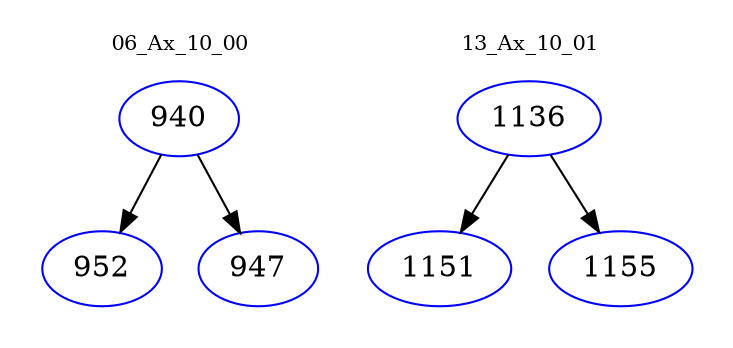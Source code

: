 digraph{
subgraph cluster_0 {
color = white
label = "06_Ax_10_00";
fontsize=10;
T0_940 [label="940", color="blue"]
T0_940 -> T0_952 [color="black"]
T0_952 [label="952", color="blue"]
T0_940 -> T0_947 [color="black"]
T0_947 [label="947", color="blue"]
}
subgraph cluster_1 {
color = white
label = "13_Ax_10_01";
fontsize=10;
T1_1136 [label="1136", color="blue"]
T1_1136 -> T1_1151 [color="black"]
T1_1151 [label="1151", color="blue"]
T1_1136 -> T1_1155 [color="black"]
T1_1155 [label="1155", color="blue"]
}
}
